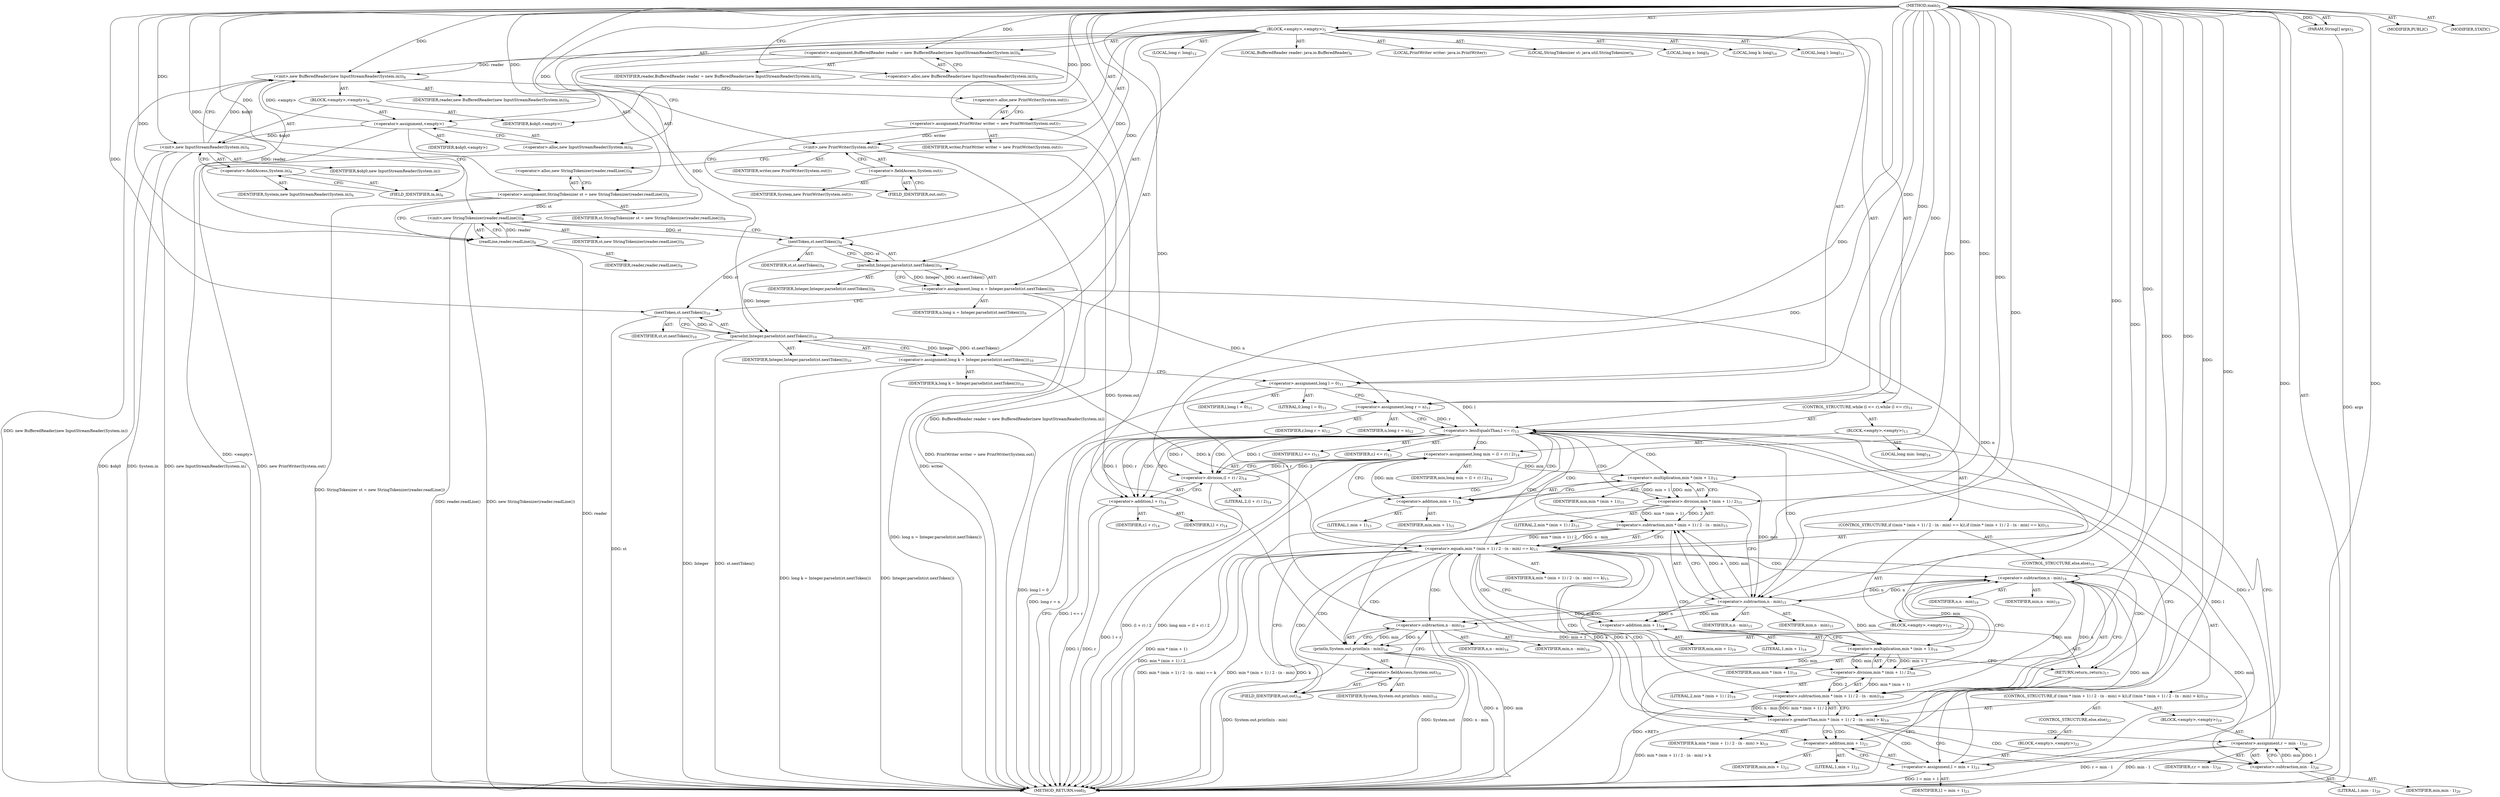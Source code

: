 digraph "main" {  
"23" [label = <(METHOD,main)<SUB>5</SUB>> ]
"24" [label = <(PARAM,String[] args)<SUB>5</SUB>> ]
"25" [label = <(BLOCK,&lt;empty&gt;,&lt;empty&gt;)<SUB>5</SUB>> ]
"4" [label = <(LOCAL,BufferedReader reader: java.io.BufferedReader)<SUB>6</SUB>> ]
"26" [label = <(&lt;operator&gt;.assignment,BufferedReader reader = new BufferedReader(new InputStreamReader(System.in)))<SUB>6</SUB>> ]
"27" [label = <(IDENTIFIER,reader,BufferedReader reader = new BufferedReader(new InputStreamReader(System.in)))<SUB>6</SUB>> ]
"28" [label = <(&lt;operator&gt;.alloc,new BufferedReader(new InputStreamReader(System.in)))<SUB>6</SUB>> ]
"29" [label = <(&lt;init&gt;,new BufferedReader(new InputStreamReader(System.in)))<SUB>6</SUB>> ]
"3" [label = <(IDENTIFIER,reader,new BufferedReader(new InputStreamReader(System.in)))<SUB>6</SUB>> ]
"30" [label = <(BLOCK,&lt;empty&gt;,&lt;empty&gt;)<SUB>6</SUB>> ]
"31" [label = <(&lt;operator&gt;.assignment,&lt;empty&gt;)> ]
"32" [label = <(IDENTIFIER,$obj0,&lt;empty&gt;)> ]
"33" [label = <(&lt;operator&gt;.alloc,new InputStreamReader(System.in))<SUB>6</SUB>> ]
"34" [label = <(&lt;init&gt;,new InputStreamReader(System.in))<SUB>6</SUB>> ]
"35" [label = <(IDENTIFIER,$obj0,new InputStreamReader(System.in))> ]
"36" [label = <(&lt;operator&gt;.fieldAccess,System.in)<SUB>6</SUB>> ]
"37" [label = <(IDENTIFIER,System,new InputStreamReader(System.in))<SUB>6</SUB>> ]
"38" [label = <(FIELD_IDENTIFIER,in,in)<SUB>6</SUB>> ]
"39" [label = <(IDENTIFIER,$obj0,&lt;empty&gt;)> ]
"6" [label = <(LOCAL,PrintWriter writer: java.io.PrintWriter)<SUB>7</SUB>> ]
"40" [label = <(&lt;operator&gt;.assignment,PrintWriter writer = new PrintWriter(System.out))<SUB>7</SUB>> ]
"41" [label = <(IDENTIFIER,writer,PrintWriter writer = new PrintWriter(System.out))<SUB>7</SUB>> ]
"42" [label = <(&lt;operator&gt;.alloc,new PrintWriter(System.out))<SUB>7</SUB>> ]
"43" [label = <(&lt;init&gt;,new PrintWriter(System.out))<SUB>7</SUB>> ]
"5" [label = <(IDENTIFIER,writer,new PrintWriter(System.out))<SUB>7</SUB>> ]
"44" [label = <(&lt;operator&gt;.fieldAccess,System.out)<SUB>7</SUB>> ]
"45" [label = <(IDENTIFIER,System,new PrintWriter(System.out))<SUB>7</SUB>> ]
"46" [label = <(FIELD_IDENTIFIER,out,out)<SUB>7</SUB>> ]
"8" [label = <(LOCAL,StringTokenizer st: java.util.StringTokenizer)<SUB>8</SUB>> ]
"47" [label = <(&lt;operator&gt;.assignment,StringTokenizer st = new StringTokenizer(reader.readLine()))<SUB>8</SUB>> ]
"48" [label = <(IDENTIFIER,st,StringTokenizer st = new StringTokenizer(reader.readLine()))<SUB>8</SUB>> ]
"49" [label = <(&lt;operator&gt;.alloc,new StringTokenizer(reader.readLine()))<SUB>8</SUB>> ]
"50" [label = <(&lt;init&gt;,new StringTokenizer(reader.readLine()))<SUB>8</SUB>> ]
"7" [label = <(IDENTIFIER,st,new StringTokenizer(reader.readLine()))<SUB>8</SUB>> ]
"51" [label = <(readLine,reader.readLine())<SUB>8</SUB>> ]
"52" [label = <(IDENTIFIER,reader,reader.readLine())<SUB>8</SUB>> ]
"53" [label = <(LOCAL,long n: long)<SUB>9</SUB>> ]
"54" [label = <(&lt;operator&gt;.assignment,long n = Integer.parseInt(st.nextToken()))<SUB>9</SUB>> ]
"55" [label = <(IDENTIFIER,n,long n = Integer.parseInt(st.nextToken()))<SUB>9</SUB>> ]
"56" [label = <(parseInt,Integer.parseInt(st.nextToken()))<SUB>9</SUB>> ]
"57" [label = <(IDENTIFIER,Integer,Integer.parseInt(st.nextToken()))<SUB>9</SUB>> ]
"58" [label = <(nextToken,st.nextToken())<SUB>9</SUB>> ]
"59" [label = <(IDENTIFIER,st,st.nextToken())<SUB>9</SUB>> ]
"60" [label = <(LOCAL,long k: long)<SUB>10</SUB>> ]
"61" [label = <(&lt;operator&gt;.assignment,long k = Integer.parseInt(st.nextToken()))<SUB>10</SUB>> ]
"62" [label = <(IDENTIFIER,k,long k = Integer.parseInt(st.nextToken()))<SUB>10</SUB>> ]
"63" [label = <(parseInt,Integer.parseInt(st.nextToken()))<SUB>10</SUB>> ]
"64" [label = <(IDENTIFIER,Integer,Integer.parseInt(st.nextToken()))<SUB>10</SUB>> ]
"65" [label = <(nextToken,st.nextToken())<SUB>10</SUB>> ]
"66" [label = <(IDENTIFIER,st,st.nextToken())<SUB>10</SUB>> ]
"67" [label = <(LOCAL,long l: long)<SUB>11</SUB>> ]
"68" [label = <(&lt;operator&gt;.assignment,long l = 0)<SUB>11</SUB>> ]
"69" [label = <(IDENTIFIER,l,long l = 0)<SUB>11</SUB>> ]
"70" [label = <(LITERAL,0,long l = 0)<SUB>11</SUB>> ]
"71" [label = <(LOCAL,long r: long)<SUB>12</SUB>> ]
"72" [label = <(&lt;operator&gt;.assignment,long r = n)<SUB>12</SUB>> ]
"73" [label = <(IDENTIFIER,r,long r = n)<SUB>12</SUB>> ]
"74" [label = <(IDENTIFIER,n,long r = n)<SUB>12</SUB>> ]
"75" [label = <(CONTROL_STRUCTURE,while (l &lt;= r),while (l &lt;= r))<SUB>13</SUB>> ]
"76" [label = <(&lt;operator&gt;.lessEqualsThan,l &lt;= r)<SUB>13</SUB>> ]
"77" [label = <(IDENTIFIER,l,l &lt;= r)<SUB>13</SUB>> ]
"78" [label = <(IDENTIFIER,r,l &lt;= r)<SUB>13</SUB>> ]
"79" [label = <(BLOCK,&lt;empty&gt;,&lt;empty&gt;)<SUB>13</SUB>> ]
"80" [label = <(LOCAL,long min: long)<SUB>14</SUB>> ]
"81" [label = <(&lt;operator&gt;.assignment,long min = (l + r) / 2)<SUB>14</SUB>> ]
"82" [label = <(IDENTIFIER,min,long min = (l + r) / 2)<SUB>14</SUB>> ]
"83" [label = <(&lt;operator&gt;.division,(l + r) / 2)<SUB>14</SUB>> ]
"84" [label = <(&lt;operator&gt;.addition,l + r)<SUB>14</SUB>> ]
"85" [label = <(IDENTIFIER,l,l + r)<SUB>14</SUB>> ]
"86" [label = <(IDENTIFIER,r,l + r)<SUB>14</SUB>> ]
"87" [label = <(LITERAL,2,(l + r) / 2)<SUB>14</SUB>> ]
"88" [label = <(CONTROL_STRUCTURE,if ((min * (min + 1) / 2 - (n - min) == k)),if ((min * (min + 1) / 2 - (n - min) == k)))<SUB>15</SUB>> ]
"89" [label = <(&lt;operator&gt;.equals,min * (min + 1) / 2 - (n - min) == k)<SUB>15</SUB>> ]
"90" [label = <(&lt;operator&gt;.subtraction,min * (min + 1) / 2 - (n - min))<SUB>15</SUB>> ]
"91" [label = <(&lt;operator&gt;.division,min * (min + 1) / 2)<SUB>15</SUB>> ]
"92" [label = <(&lt;operator&gt;.multiplication,min * (min + 1))<SUB>15</SUB>> ]
"93" [label = <(IDENTIFIER,min,min * (min + 1))<SUB>15</SUB>> ]
"94" [label = <(&lt;operator&gt;.addition,min + 1)<SUB>15</SUB>> ]
"95" [label = <(IDENTIFIER,min,min + 1)<SUB>15</SUB>> ]
"96" [label = <(LITERAL,1,min + 1)<SUB>15</SUB>> ]
"97" [label = <(LITERAL,2,min * (min + 1) / 2)<SUB>15</SUB>> ]
"98" [label = <(&lt;operator&gt;.subtraction,n - min)<SUB>15</SUB>> ]
"99" [label = <(IDENTIFIER,n,n - min)<SUB>15</SUB>> ]
"100" [label = <(IDENTIFIER,min,n - min)<SUB>15</SUB>> ]
"101" [label = <(IDENTIFIER,k,min * (min + 1) / 2 - (n - min) == k)<SUB>15</SUB>> ]
"102" [label = <(BLOCK,&lt;empty&gt;,&lt;empty&gt;)<SUB>15</SUB>> ]
"103" [label = <(println,System.out.println(n - min))<SUB>16</SUB>> ]
"104" [label = <(&lt;operator&gt;.fieldAccess,System.out)<SUB>16</SUB>> ]
"105" [label = <(IDENTIFIER,System,System.out.println(n - min))<SUB>16</SUB>> ]
"106" [label = <(FIELD_IDENTIFIER,out,out)<SUB>16</SUB>> ]
"107" [label = <(&lt;operator&gt;.subtraction,n - min)<SUB>16</SUB>> ]
"108" [label = <(IDENTIFIER,n,n - min)<SUB>16</SUB>> ]
"109" [label = <(IDENTIFIER,min,n - min)<SUB>16</SUB>> ]
"110" [label = <(RETURN,return;,return;)<SUB>17</SUB>> ]
"111" [label = <(CONTROL_STRUCTURE,else,else)<SUB>19</SUB>> ]
"112" [label = <(CONTROL_STRUCTURE,if ((min * (min + 1) / 2 - (n - min) &gt; k)),if ((min * (min + 1) / 2 - (n - min) &gt; k)))<SUB>19</SUB>> ]
"113" [label = <(&lt;operator&gt;.greaterThan,min * (min + 1) / 2 - (n - min) &gt; k)<SUB>19</SUB>> ]
"114" [label = <(&lt;operator&gt;.subtraction,min * (min + 1) / 2 - (n - min))<SUB>19</SUB>> ]
"115" [label = <(&lt;operator&gt;.division,min * (min + 1) / 2)<SUB>19</SUB>> ]
"116" [label = <(&lt;operator&gt;.multiplication,min * (min + 1))<SUB>19</SUB>> ]
"117" [label = <(IDENTIFIER,min,min * (min + 1))<SUB>19</SUB>> ]
"118" [label = <(&lt;operator&gt;.addition,min + 1)<SUB>19</SUB>> ]
"119" [label = <(IDENTIFIER,min,min + 1)<SUB>19</SUB>> ]
"120" [label = <(LITERAL,1,min + 1)<SUB>19</SUB>> ]
"121" [label = <(LITERAL,2,min * (min + 1) / 2)<SUB>19</SUB>> ]
"122" [label = <(&lt;operator&gt;.subtraction,n - min)<SUB>19</SUB>> ]
"123" [label = <(IDENTIFIER,n,n - min)<SUB>19</SUB>> ]
"124" [label = <(IDENTIFIER,min,n - min)<SUB>19</SUB>> ]
"125" [label = <(IDENTIFIER,k,min * (min + 1) / 2 - (n - min) &gt; k)<SUB>19</SUB>> ]
"126" [label = <(BLOCK,&lt;empty&gt;,&lt;empty&gt;)<SUB>19</SUB>> ]
"127" [label = <(&lt;operator&gt;.assignment,r = min - 1)<SUB>20</SUB>> ]
"128" [label = <(IDENTIFIER,r,r = min - 1)<SUB>20</SUB>> ]
"129" [label = <(&lt;operator&gt;.subtraction,min - 1)<SUB>20</SUB>> ]
"130" [label = <(IDENTIFIER,min,min - 1)<SUB>20</SUB>> ]
"131" [label = <(LITERAL,1,min - 1)<SUB>20</SUB>> ]
"132" [label = <(CONTROL_STRUCTURE,else,else)<SUB>22</SUB>> ]
"133" [label = <(BLOCK,&lt;empty&gt;,&lt;empty&gt;)<SUB>22</SUB>> ]
"134" [label = <(&lt;operator&gt;.assignment,l = min + 1)<SUB>23</SUB>> ]
"135" [label = <(IDENTIFIER,l,l = min + 1)<SUB>23</SUB>> ]
"136" [label = <(&lt;operator&gt;.addition,min + 1)<SUB>23</SUB>> ]
"137" [label = <(IDENTIFIER,min,min + 1)<SUB>23</SUB>> ]
"138" [label = <(LITERAL,1,min + 1)<SUB>23</SUB>> ]
"139" [label = <(MODIFIER,PUBLIC)> ]
"140" [label = <(MODIFIER,STATIC)> ]
"141" [label = <(METHOD_RETURN,void)<SUB>5</SUB>> ]
  "23" -> "24"  [ label = "AST: "] 
  "23" -> "25"  [ label = "AST: "] 
  "23" -> "139"  [ label = "AST: "] 
  "23" -> "140"  [ label = "AST: "] 
  "23" -> "141"  [ label = "AST: "] 
  "25" -> "4"  [ label = "AST: "] 
  "25" -> "26"  [ label = "AST: "] 
  "25" -> "29"  [ label = "AST: "] 
  "25" -> "6"  [ label = "AST: "] 
  "25" -> "40"  [ label = "AST: "] 
  "25" -> "43"  [ label = "AST: "] 
  "25" -> "8"  [ label = "AST: "] 
  "25" -> "47"  [ label = "AST: "] 
  "25" -> "50"  [ label = "AST: "] 
  "25" -> "53"  [ label = "AST: "] 
  "25" -> "54"  [ label = "AST: "] 
  "25" -> "60"  [ label = "AST: "] 
  "25" -> "61"  [ label = "AST: "] 
  "25" -> "67"  [ label = "AST: "] 
  "25" -> "68"  [ label = "AST: "] 
  "25" -> "71"  [ label = "AST: "] 
  "25" -> "72"  [ label = "AST: "] 
  "25" -> "75"  [ label = "AST: "] 
  "26" -> "27"  [ label = "AST: "] 
  "26" -> "28"  [ label = "AST: "] 
  "29" -> "3"  [ label = "AST: "] 
  "29" -> "30"  [ label = "AST: "] 
  "30" -> "31"  [ label = "AST: "] 
  "30" -> "34"  [ label = "AST: "] 
  "30" -> "39"  [ label = "AST: "] 
  "31" -> "32"  [ label = "AST: "] 
  "31" -> "33"  [ label = "AST: "] 
  "34" -> "35"  [ label = "AST: "] 
  "34" -> "36"  [ label = "AST: "] 
  "36" -> "37"  [ label = "AST: "] 
  "36" -> "38"  [ label = "AST: "] 
  "40" -> "41"  [ label = "AST: "] 
  "40" -> "42"  [ label = "AST: "] 
  "43" -> "5"  [ label = "AST: "] 
  "43" -> "44"  [ label = "AST: "] 
  "44" -> "45"  [ label = "AST: "] 
  "44" -> "46"  [ label = "AST: "] 
  "47" -> "48"  [ label = "AST: "] 
  "47" -> "49"  [ label = "AST: "] 
  "50" -> "7"  [ label = "AST: "] 
  "50" -> "51"  [ label = "AST: "] 
  "51" -> "52"  [ label = "AST: "] 
  "54" -> "55"  [ label = "AST: "] 
  "54" -> "56"  [ label = "AST: "] 
  "56" -> "57"  [ label = "AST: "] 
  "56" -> "58"  [ label = "AST: "] 
  "58" -> "59"  [ label = "AST: "] 
  "61" -> "62"  [ label = "AST: "] 
  "61" -> "63"  [ label = "AST: "] 
  "63" -> "64"  [ label = "AST: "] 
  "63" -> "65"  [ label = "AST: "] 
  "65" -> "66"  [ label = "AST: "] 
  "68" -> "69"  [ label = "AST: "] 
  "68" -> "70"  [ label = "AST: "] 
  "72" -> "73"  [ label = "AST: "] 
  "72" -> "74"  [ label = "AST: "] 
  "75" -> "76"  [ label = "AST: "] 
  "75" -> "79"  [ label = "AST: "] 
  "76" -> "77"  [ label = "AST: "] 
  "76" -> "78"  [ label = "AST: "] 
  "79" -> "80"  [ label = "AST: "] 
  "79" -> "81"  [ label = "AST: "] 
  "79" -> "88"  [ label = "AST: "] 
  "81" -> "82"  [ label = "AST: "] 
  "81" -> "83"  [ label = "AST: "] 
  "83" -> "84"  [ label = "AST: "] 
  "83" -> "87"  [ label = "AST: "] 
  "84" -> "85"  [ label = "AST: "] 
  "84" -> "86"  [ label = "AST: "] 
  "88" -> "89"  [ label = "AST: "] 
  "88" -> "102"  [ label = "AST: "] 
  "88" -> "111"  [ label = "AST: "] 
  "89" -> "90"  [ label = "AST: "] 
  "89" -> "101"  [ label = "AST: "] 
  "90" -> "91"  [ label = "AST: "] 
  "90" -> "98"  [ label = "AST: "] 
  "91" -> "92"  [ label = "AST: "] 
  "91" -> "97"  [ label = "AST: "] 
  "92" -> "93"  [ label = "AST: "] 
  "92" -> "94"  [ label = "AST: "] 
  "94" -> "95"  [ label = "AST: "] 
  "94" -> "96"  [ label = "AST: "] 
  "98" -> "99"  [ label = "AST: "] 
  "98" -> "100"  [ label = "AST: "] 
  "102" -> "103"  [ label = "AST: "] 
  "102" -> "110"  [ label = "AST: "] 
  "103" -> "104"  [ label = "AST: "] 
  "103" -> "107"  [ label = "AST: "] 
  "104" -> "105"  [ label = "AST: "] 
  "104" -> "106"  [ label = "AST: "] 
  "107" -> "108"  [ label = "AST: "] 
  "107" -> "109"  [ label = "AST: "] 
  "111" -> "112"  [ label = "AST: "] 
  "112" -> "113"  [ label = "AST: "] 
  "112" -> "126"  [ label = "AST: "] 
  "112" -> "132"  [ label = "AST: "] 
  "113" -> "114"  [ label = "AST: "] 
  "113" -> "125"  [ label = "AST: "] 
  "114" -> "115"  [ label = "AST: "] 
  "114" -> "122"  [ label = "AST: "] 
  "115" -> "116"  [ label = "AST: "] 
  "115" -> "121"  [ label = "AST: "] 
  "116" -> "117"  [ label = "AST: "] 
  "116" -> "118"  [ label = "AST: "] 
  "118" -> "119"  [ label = "AST: "] 
  "118" -> "120"  [ label = "AST: "] 
  "122" -> "123"  [ label = "AST: "] 
  "122" -> "124"  [ label = "AST: "] 
  "126" -> "127"  [ label = "AST: "] 
  "127" -> "128"  [ label = "AST: "] 
  "127" -> "129"  [ label = "AST: "] 
  "129" -> "130"  [ label = "AST: "] 
  "129" -> "131"  [ label = "AST: "] 
  "132" -> "133"  [ label = "AST: "] 
  "133" -> "134"  [ label = "AST: "] 
  "134" -> "135"  [ label = "AST: "] 
  "134" -> "136"  [ label = "AST: "] 
  "136" -> "137"  [ label = "AST: "] 
  "136" -> "138"  [ label = "AST: "] 
  "26" -> "33"  [ label = "CFG: "] 
  "29" -> "42"  [ label = "CFG: "] 
  "40" -> "46"  [ label = "CFG: "] 
  "43" -> "49"  [ label = "CFG: "] 
  "47" -> "51"  [ label = "CFG: "] 
  "50" -> "58"  [ label = "CFG: "] 
  "54" -> "65"  [ label = "CFG: "] 
  "61" -> "68"  [ label = "CFG: "] 
  "68" -> "72"  [ label = "CFG: "] 
  "72" -> "76"  [ label = "CFG: "] 
  "28" -> "26"  [ label = "CFG: "] 
  "42" -> "40"  [ label = "CFG: "] 
  "44" -> "43"  [ label = "CFG: "] 
  "49" -> "47"  [ label = "CFG: "] 
  "51" -> "50"  [ label = "CFG: "] 
  "56" -> "54"  [ label = "CFG: "] 
  "63" -> "61"  [ label = "CFG: "] 
  "76" -> "141"  [ label = "CFG: "] 
  "76" -> "84"  [ label = "CFG: "] 
  "31" -> "38"  [ label = "CFG: "] 
  "34" -> "29"  [ label = "CFG: "] 
  "46" -> "44"  [ label = "CFG: "] 
  "58" -> "56"  [ label = "CFG: "] 
  "65" -> "63"  [ label = "CFG: "] 
  "81" -> "94"  [ label = "CFG: "] 
  "33" -> "31"  [ label = "CFG: "] 
  "36" -> "34"  [ label = "CFG: "] 
  "83" -> "81"  [ label = "CFG: "] 
  "89" -> "106"  [ label = "CFG: "] 
  "89" -> "118"  [ label = "CFG: "] 
  "38" -> "36"  [ label = "CFG: "] 
  "84" -> "83"  [ label = "CFG: "] 
  "90" -> "89"  [ label = "CFG: "] 
  "103" -> "110"  [ label = "CFG: "] 
  "110" -> "141"  [ label = "CFG: "] 
  "91" -> "98"  [ label = "CFG: "] 
  "98" -> "90"  [ label = "CFG: "] 
  "104" -> "107"  [ label = "CFG: "] 
  "107" -> "103"  [ label = "CFG: "] 
  "113" -> "129"  [ label = "CFG: "] 
  "113" -> "136"  [ label = "CFG: "] 
  "92" -> "91"  [ label = "CFG: "] 
  "106" -> "104"  [ label = "CFG: "] 
  "114" -> "113"  [ label = "CFG: "] 
  "127" -> "76"  [ label = "CFG: "] 
  "94" -> "92"  [ label = "CFG: "] 
  "115" -> "122"  [ label = "CFG: "] 
  "122" -> "114"  [ label = "CFG: "] 
  "129" -> "127"  [ label = "CFG: "] 
  "134" -> "76"  [ label = "CFG: "] 
  "116" -> "115"  [ label = "CFG: "] 
  "136" -> "134"  [ label = "CFG: "] 
  "118" -> "116"  [ label = "CFG: "] 
  "23" -> "28"  [ label = "CFG: "] 
  "110" -> "141"  [ label = "DDG: &lt;RET&gt;"] 
  "24" -> "141"  [ label = "DDG: args"] 
  "26" -> "141"  [ label = "DDG: BufferedReader reader = new BufferedReader(new InputStreamReader(System.in))"] 
  "31" -> "141"  [ label = "DDG: &lt;empty&gt;"] 
  "34" -> "141"  [ label = "DDG: $obj0"] 
  "34" -> "141"  [ label = "DDG: System.in"] 
  "34" -> "141"  [ label = "DDG: new InputStreamReader(System.in)"] 
  "29" -> "141"  [ label = "DDG: new BufferedReader(new InputStreamReader(System.in))"] 
  "40" -> "141"  [ label = "DDG: PrintWriter writer = new PrintWriter(System.out)"] 
  "43" -> "141"  [ label = "DDG: writer"] 
  "43" -> "141"  [ label = "DDG: new PrintWriter(System.out)"] 
  "47" -> "141"  [ label = "DDG: StringTokenizer st = new StringTokenizer(reader.readLine())"] 
  "51" -> "141"  [ label = "DDG: reader"] 
  "50" -> "141"  [ label = "DDG: reader.readLine()"] 
  "50" -> "141"  [ label = "DDG: new StringTokenizer(reader.readLine())"] 
  "54" -> "141"  [ label = "DDG: long n = Integer.parseInt(st.nextToken())"] 
  "63" -> "141"  [ label = "DDG: Integer"] 
  "65" -> "141"  [ label = "DDG: st"] 
  "63" -> "141"  [ label = "DDG: st.nextToken()"] 
  "61" -> "141"  [ label = "DDG: Integer.parseInt(st.nextToken())"] 
  "61" -> "141"  [ label = "DDG: long k = Integer.parseInt(st.nextToken())"] 
  "68" -> "141"  [ label = "DDG: long l = 0"] 
  "72" -> "141"  [ label = "DDG: long r = n"] 
  "76" -> "141"  [ label = "DDG: l &lt;= r"] 
  "84" -> "141"  [ label = "DDG: l"] 
  "84" -> "141"  [ label = "DDG: r"] 
  "83" -> "141"  [ label = "DDG: l + r"] 
  "81" -> "141"  [ label = "DDG: (l + r) / 2"] 
  "81" -> "141"  [ label = "DDG: long min = (l + r) / 2"] 
  "92" -> "141"  [ label = "DDG: min + 1"] 
  "91" -> "141"  [ label = "DDG: min * (min + 1)"] 
  "90" -> "141"  [ label = "DDG: min * (min + 1) / 2"] 
  "89" -> "141"  [ label = "DDG: min * (min + 1) / 2 - (n - min)"] 
  "89" -> "141"  [ label = "DDG: k"] 
  "89" -> "141"  [ label = "DDG: min * (min + 1) / 2 - (n - min) == k"] 
  "113" -> "141"  [ label = "DDG: min * (min + 1) / 2 - (n - min) &gt; k"] 
  "134" -> "141"  [ label = "DDG: l = min + 1"] 
  "127" -> "141"  [ label = "DDG: min - 1"] 
  "127" -> "141"  [ label = "DDG: r = min - 1"] 
  "103" -> "141"  [ label = "DDG: System.out"] 
  "107" -> "141"  [ label = "DDG: n"] 
  "107" -> "141"  [ label = "DDG: min"] 
  "103" -> "141"  [ label = "DDG: n - min"] 
  "103" -> "141"  [ label = "DDG: System.out.println(n - min)"] 
  "23" -> "24"  [ label = "DDG: "] 
  "23" -> "26"  [ label = "DDG: "] 
  "23" -> "40"  [ label = "DDG: "] 
  "23" -> "47"  [ label = "DDG: "] 
  "56" -> "54"  [ label = "DDG: Integer"] 
  "56" -> "54"  [ label = "DDG: st.nextToken()"] 
  "63" -> "61"  [ label = "DDG: Integer"] 
  "63" -> "61"  [ label = "DDG: st.nextToken()"] 
  "23" -> "68"  [ label = "DDG: "] 
  "54" -> "72"  [ label = "DDG: n"] 
  "23" -> "72"  [ label = "DDG: "] 
  "26" -> "29"  [ label = "DDG: reader"] 
  "23" -> "29"  [ label = "DDG: "] 
  "31" -> "29"  [ label = "DDG: &lt;empty&gt;"] 
  "34" -> "29"  [ label = "DDG: $obj0"] 
  "40" -> "43"  [ label = "DDG: writer"] 
  "23" -> "43"  [ label = "DDG: "] 
  "47" -> "50"  [ label = "DDG: st"] 
  "23" -> "50"  [ label = "DDG: "] 
  "51" -> "50"  [ label = "DDG: reader"] 
  "23" -> "31"  [ label = "DDG: "] 
  "23" -> "39"  [ label = "DDG: "] 
  "29" -> "51"  [ label = "DDG: reader"] 
  "23" -> "51"  [ label = "DDG: "] 
  "23" -> "56"  [ label = "DDG: "] 
  "58" -> "56"  [ label = "DDG: st"] 
  "56" -> "63"  [ label = "DDG: Integer"] 
  "23" -> "63"  [ label = "DDG: "] 
  "65" -> "63"  [ label = "DDG: st"] 
  "68" -> "76"  [ label = "DDG: l"] 
  "134" -> "76"  [ label = "DDG: l"] 
  "23" -> "76"  [ label = "DDG: "] 
  "72" -> "76"  [ label = "DDG: r"] 
  "127" -> "76"  [ label = "DDG: r"] 
  "83" -> "81"  [ label = "DDG: l + r"] 
  "83" -> "81"  [ label = "DDG: 2"] 
  "31" -> "34"  [ label = "DDG: $obj0"] 
  "23" -> "34"  [ label = "DDG: "] 
  "50" -> "58"  [ label = "DDG: st"] 
  "23" -> "58"  [ label = "DDG: "] 
  "58" -> "65"  [ label = "DDG: st"] 
  "23" -> "65"  [ label = "DDG: "] 
  "76" -> "83"  [ label = "DDG: l"] 
  "23" -> "83"  [ label = "DDG: "] 
  "76" -> "83"  [ label = "DDG: r"] 
  "90" -> "89"  [ label = "DDG: min * (min + 1) / 2"] 
  "90" -> "89"  [ label = "DDG: n - min"] 
  "61" -> "89"  [ label = "DDG: k"] 
  "113" -> "89"  [ label = "DDG: k"] 
  "23" -> "89"  [ label = "DDG: "] 
  "23" -> "110"  [ label = "DDG: "] 
  "76" -> "84"  [ label = "DDG: l"] 
  "23" -> "84"  [ label = "DDG: "] 
  "76" -> "84"  [ label = "DDG: r"] 
  "91" -> "90"  [ label = "DDG: min * (min + 1)"] 
  "91" -> "90"  [ label = "DDG: 2"] 
  "98" -> "90"  [ label = "DDG: n"] 
  "98" -> "90"  [ label = "DDG: min"] 
  "43" -> "103"  [ label = "DDG: System.out"] 
  "107" -> "103"  [ label = "DDG: n"] 
  "107" -> "103"  [ label = "DDG: min"] 
  "92" -> "91"  [ label = "DDG: min"] 
  "92" -> "91"  [ label = "DDG: min + 1"] 
  "23" -> "91"  [ label = "DDG: "] 
  "122" -> "98"  [ label = "DDG: n"] 
  "23" -> "98"  [ label = "DDG: "] 
  "54" -> "98"  [ label = "DDG: n"] 
  "92" -> "98"  [ label = "DDG: min"] 
  "98" -> "107"  [ label = "DDG: n"] 
  "23" -> "107"  [ label = "DDG: "] 
  "98" -> "107"  [ label = "DDG: min"] 
  "114" -> "113"  [ label = "DDG: min * (min + 1) / 2"] 
  "114" -> "113"  [ label = "DDG: n - min"] 
  "89" -> "113"  [ label = "DDG: k"] 
  "23" -> "113"  [ label = "DDG: "] 
  "129" -> "127"  [ label = "DDG: min"] 
  "129" -> "127"  [ label = "DDG: 1"] 
  "23" -> "92"  [ label = "DDG: "] 
  "81" -> "92"  [ label = "DDG: min"] 
  "115" -> "114"  [ label = "DDG: min * (min + 1)"] 
  "115" -> "114"  [ label = "DDG: 2"] 
  "122" -> "114"  [ label = "DDG: n"] 
  "122" -> "114"  [ label = "DDG: min"] 
  "122" -> "134"  [ label = "DDG: min"] 
  "23" -> "134"  [ label = "DDG: "] 
  "81" -> "94"  [ label = "DDG: min"] 
  "23" -> "94"  [ label = "DDG: "] 
  "116" -> "115"  [ label = "DDG: min"] 
  "116" -> "115"  [ label = "DDG: min + 1"] 
  "23" -> "115"  [ label = "DDG: "] 
  "98" -> "122"  [ label = "DDG: n"] 
  "23" -> "122"  [ label = "DDG: "] 
  "116" -> "122"  [ label = "DDG: min"] 
  "122" -> "129"  [ label = "DDG: min"] 
  "23" -> "129"  [ label = "DDG: "] 
  "23" -> "116"  [ label = "DDG: "] 
  "98" -> "116"  [ label = "DDG: min"] 
  "122" -> "136"  [ label = "DDG: min"] 
  "23" -> "136"  [ label = "DDG: "] 
  "98" -> "118"  [ label = "DDG: min"] 
  "23" -> "118"  [ label = "DDG: "] 
  "76" -> "94"  [ label = "CDG: "] 
  "76" -> "89"  [ label = "CDG: "] 
  "76" -> "98"  [ label = "CDG: "] 
  "76" -> "81"  [ label = "CDG: "] 
  "76" -> "84"  [ label = "CDG: "] 
  "76" -> "92"  [ label = "CDG: "] 
  "76" -> "91"  [ label = "CDG: "] 
  "76" -> "90"  [ label = "CDG: "] 
  "76" -> "83"  [ label = "CDG: "] 
  "89" -> "107"  [ label = "CDG: "] 
  "89" -> "115"  [ label = "CDG: "] 
  "89" -> "113"  [ label = "CDG: "] 
  "89" -> "116"  [ label = "CDG: "] 
  "89" -> "122"  [ label = "CDG: "] 
  "89" -> "114"  [ label = "CDG: "] 
  "89" -> "103"  [ label = "CDG: "] 
  "89" -> "104"  [ label = "CDG: "] 
  "89" -> "106"  [ label = "CDG: "] 
  "89" -> "76"  [ label = "CDG: "] 
  "89" -> "118"  [ label = "CDG: "] 
  "89" -> "110"  [ label = "CDG: "] 
  "113" -> "136"  [ label = "CDG: "] 
  "113" -> "129"  [ label = "CDG: "] 
  "113" -> "134"  [ label = "CDG: "] 
  "113" -> "127"  [ label = "CDG: "] 
}
